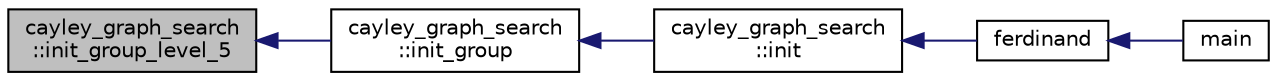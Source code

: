 digraph "cayley_graph_search::init_group_level_5"
{
  edge [fontname="Helvetica",fontsize="10",labelfontname="Helvetica",labelfontsize="10"];
  node [fontname="Helvetica",fontsize="10",shape=record];
  rankdir="LR";
  Node3050 [label="cayley_graph_search\l::init_group_level_5",height=0.2,width=0.4,color="black", fillcolor="grey75", style="filled", fontcolor="black"];
  Node3050 -> Node3051 [dir="back",color="midnightblue",fontsize="10",style="solid",fontname="Helvetica"];
  Node3051 [label="cayley_graph_search\l::init_group",height=0.2,width=0.4,color="black", fillcolor="white", style="filled",URL="$de/dae/classcayley__graph__search.html#adbce2e517a8ed979f53e8aeb043cf4ca"];
  Node3051 -> Node3052 [dir="back",color="midnightblue",fontsize="10",style="solid",fontname="Helvetica"];
  Node3052 [label="cayley_graph_search\l::init",height=0.2,width=0.4,color="black", fillcolor="white", style="filled",URL="$de/dae/classcayley__graph__search.html#add9c6434abeaebac4a07bc03cb21672d"];
  Node3052 -> Node3053 [dir="back",color="midnightblue",fontsize="10",style="solid",fontname="Helvetica"];
  Node3053 [label="ferdinand",height=0.2,width=0.4,color="black", fillcolor="white", style="filled",URL="$da/df3/ferdinand_8_c.html#a322b57727d23cf5a0932f11c30ea18d9"];
  Node3053 -> Node3054 [dir="back",color="midnightblue",fontsize="10",style="solid",fontname="Helvetica"];
  Node3054 [label="main",height=0.2,width=0.4,color="black", fillcolor="white", style="filled",URL="$da/df3/ferdinand_8_c.html#a3c04138a5bfe5d72780bb7e82a18e627"];
}
